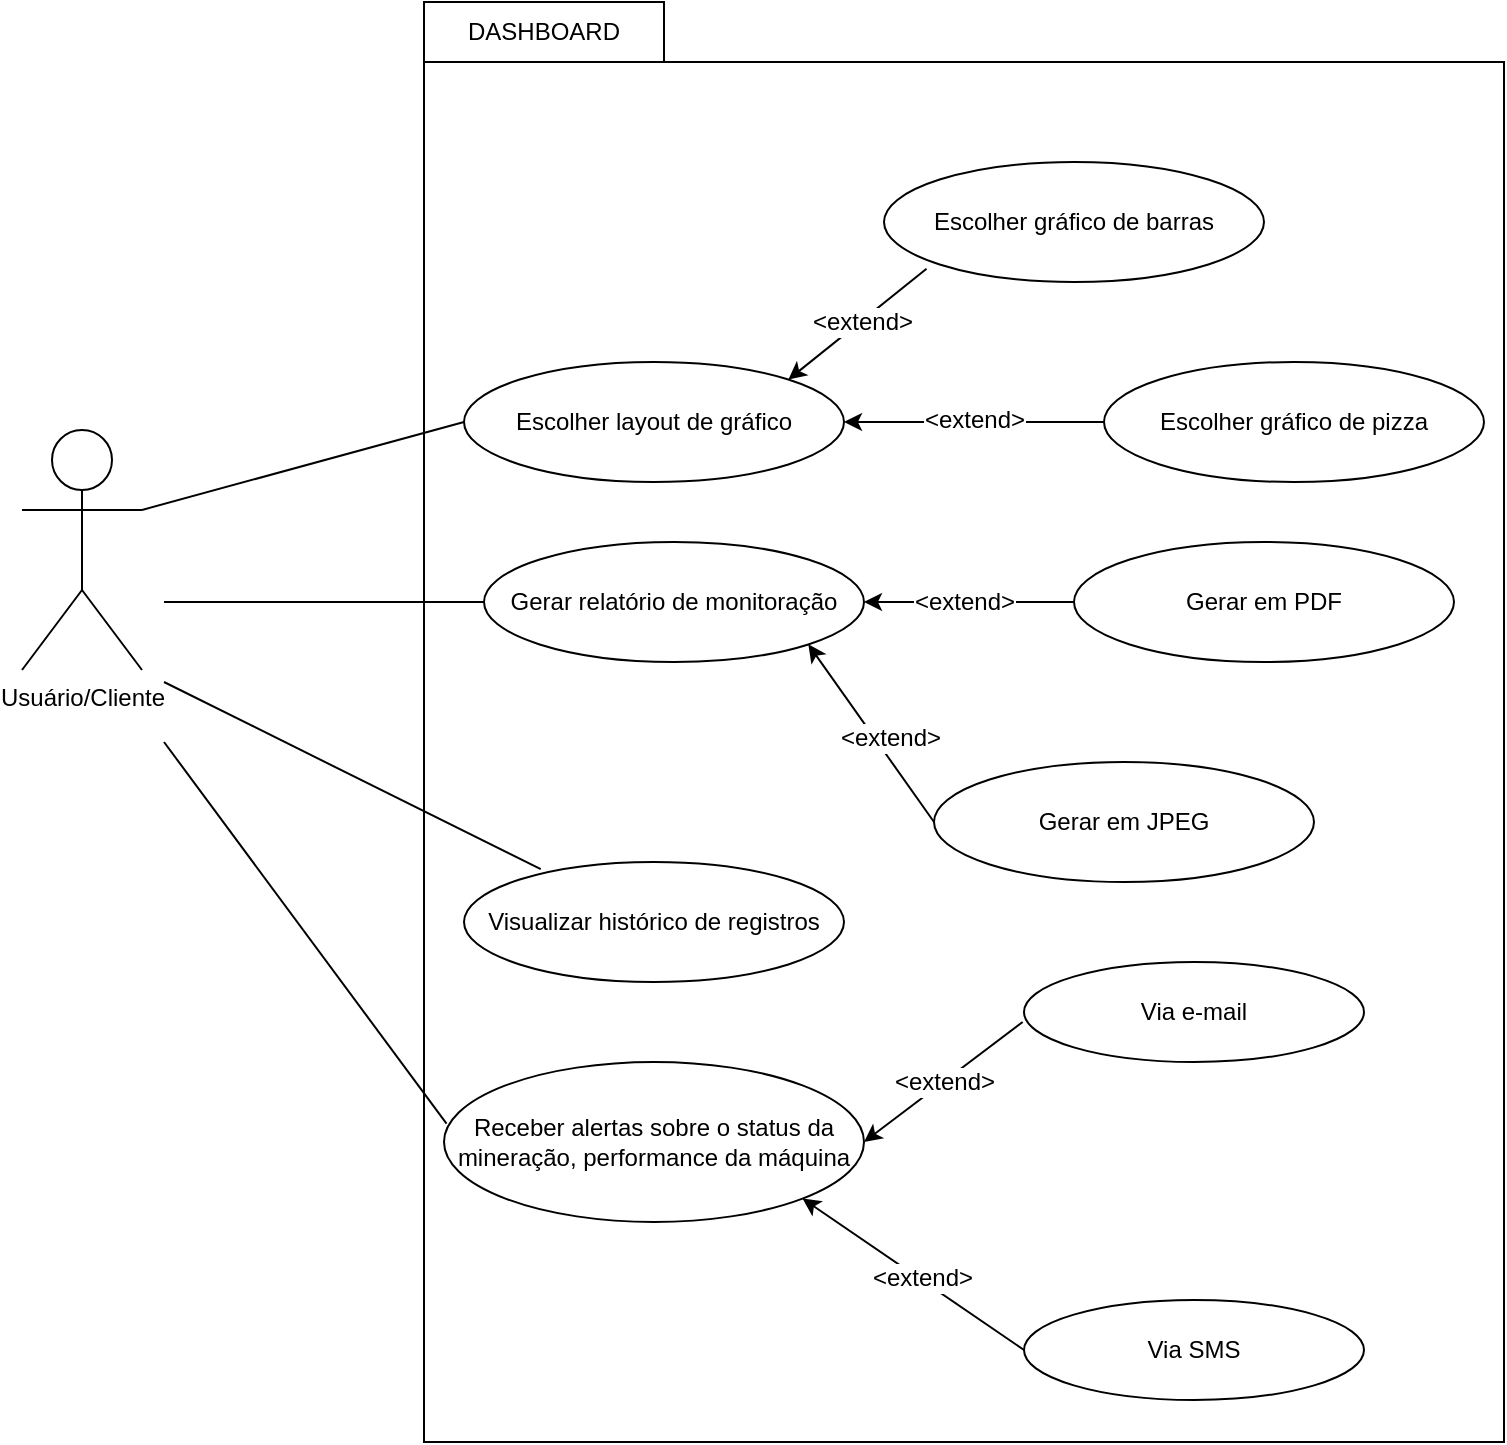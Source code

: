 <mxfile version="12.1.0" type="device" pages="1"><diagram id="Fo_Ijk0Z4F2VaWf3cTTm" name="Page-1"><mxGraphModel dx="1038" dy="1700" grid="1" gridSize="10" guides="1" tooltips="1" connect="1" arrows="1" fold="1" page="1" pageScale="1" pageWidth="827" pageHeight="1169" math="0" shadow="0"><root><mxCell id="0"/><mxCell id="1" parent="0"/><mxCell id="MU4Gu-GNXpRZQTVLDha0-34" value="" style="rounded=0;whiteSpace=wrap;html=1;" vertex="1" parent="1"><mxGeometry x="270" y="-60" width="540" height="690" as="geometry"/></mxCell><mxCell id="MU4Gu-GNXpRZQTVLDha0-1" value="Usuário/Cliente" style="shape=umlActor;verticalLabelPosition=bottom;labelBackgroundColor=#ffffff;verticalAlign=top;html=1;outlineConnect=0;" vertex="1" parent="1"><mxGeometry x="69" y="124" width="60" height="120" as="geometry"/></mxCell><mxCell id="MU4Gu-GNXpRZQTVLDha0-2" value="Escolher layout de gráfico" style="ellipse;whiteSpace=wrap;html=1;" vertex="1" parent="1"><mxGeometry x="290" y="90" width="190" height="60" as="geometry"/></mxCell><mxCell id="MU4Gu-GNXpRZQTVLDha0-3" value="Gerar relatório de monitoração" style="ellipse;whiteSpace=wrap;html=1;" vertex="1" parent="1"><mxGeometry x="300" y="180" width="190" height="60" as="geometry"/></mxCell><mxCell id="MU4Gu-GNXpRZQTVLDha0-5" value="Escolher gráfico de barras" style="ellipse;whiteSpace=wrap;html=1;" vertex="1" parent="1"><mxGeometry x="500" y="-10" width="190" height="60" as="geometry"/></mxCell><mxCell id="MU4Gu-GNXpRZQTVLDha0-6" value="Escolher gráfico de pizza" style="ellipse;whiteSpace=wrap;html=1;" vertex="1" parent="1"><mxGeometry x="610" y="90" width="190" height="60" as="geometry"/></mxCell><mxCell id="MU4Gu-GNXpRZQTVLDha0-16" style="edgeStyle=orthogonalEdgeStyle;rounded=0;orthogonalLoop=1;jettySize=auto;html=1;exitX=0;exitY=0.5;exitDx=0;exitDy=0;" edge="1" parent="1" source="MU4Gu-GNXpRZQTVLDha0-7" target="MU4Gu-GNXpRZQTVLDha0-3"><mxGeometry relative="1" as="geometry"/></mxCell><mxCell id="MU4Gu-GNXpRZQTVLDha0-17" value="&amp;lt;extend&amp;gt;" style="text;html=1;resizable=0;points=[];align=center;verticalAlign=middle;labelBackgroundColor=#ffffff;" vertex="1" connectable="0" parent="MU4Gu-GNXpRZQTVLDha0-16"><mxGeometry x="-0.181" relative="1" as="geometry"><mxPoint x="-12" as="offset"/></mxGeometry></mxCell><mxCell id="MU4Gu-GNXpRZQTVLDha0-7" value="Gerar em PDF" style="ellipse;whiteSpace=wrap;html=1;" vertex="1" parent="1"><mxGeometry x="595" y="180" width="190" height="60" as="geometry"/></mxCell><mxCell id="MU4Gu-GNXpRZQTVLDha0-8" value="Gerar em JPEG" style="ellipse;whiteSpace=wrap;html=1;" vertex="1" parent="1"><mxGeometry x="525" y="290" width="190" height="60" as="geometry"/></mxCell><mxCell id="MU4Gu-GNXpRZQTVLDha0-9" value="" style="endArrow=classic;html=1;entryX=1;entryY=0;entryDx=0;entryDy=0;exitX=0.112;exitY=0.89;exitDx=0;exitDy=0;exitPerimeter=0;" edge="1" parent="1" source="MU4Gu-GNXpRZQTVLDha0-5" target="MU4Gu-GNXpRZQTVLDha0-2"><mxGeometry width="50" height="50" relative="1" as="geometry"><mxPoint x="510" y="130" as="sourcePoint"/><mxPoint x="560" y="80" as="targetPoint"/></mxGeometry></mxCell><mxCell id="MU4Gu-GNXpRZQTVLDha0-10" value="&amp;lt;extend&amp;gt;" style="text;html=1;resizable=0;points=[];align=center;verticalAlign=middle;labelBackgroundColor=#ffffff;" vertex="1" connectable="0" parent="MU4Gu-GNXpRZQTVLDha0-9"><mxGeometry x="0.263" y="2" relative="1" as="geometry"><mxPoint x="10" y="-10" as="offset"/></mxGeometry></mxCell><mxCell id="MU4Gu-GNXpRZQTVLDha0-11" value="" style="endArrow=classic;html=1;entryX=1;entryY=0.5;entryDx=0;entryDy=0;exitX=0;exitY=0.5;exitDx=0;exitDy=0;" edge="1" parent="1" source="MU4Gu-GNXpRZQTVLDha0-6" target="MU4Gu-GNXpRZQTVLDha0-2"><mxGeometry width="50" height="50" relative="1" as="geometry"><mxPoint x="550" y="150" as="sourcePoint"/><mxPoint x="600" y="100" as="targetPoint"/></mxGeometry></mxCell><mxCell id="MU4Gu-GNXpRZQTVLDha0-12" value="&amp;lt;extend&amp;gt;" style="text;html=1;resizable=0;points=[];align=center;verticalAlign=middle;labelBackgroundColor=#ffffff;" vertex="1" connectable="0" parent="MU4Gu-GNXpRZQTVLDha0-11"><mxGeometry x="0.231" y="-1" relative="1" as="geometry"><mxPoint x="15" as="offset"/></mxGeometry></mxCell><mxCell id="MU4Gu-GNXpRZQTVLDha0-13" value="" style="endArrow=none;html=1;exitX=1;exitY=0.333;exitDx=0;exitDy=0;exitPerimeter=0;entryX=0;entryY=0.5;entryDx=0;entryDy=0;" edge="1" parent="1" source="MU4Gu-GNXpRZQTVLDha0-1" target="MU4Gu-GNXpRZQTVLDha0-2"><mxGeometry width="50" height="50" relative="1" as="geometry"><mxPoint x="190" y="160" as="sourcePoint"/><mxPoint x="240" y="110" as="targetPoint"/></mxGeometry></mxCell><mxCell id="MU4Gu-GNXpRZQTVLDha0-15" value="" style="endArrow=none;html=1;entryX=0;entryY=0.5;entryDx=0;entryDy=0;" edge="1" parent="1" target="MU4Gu-GNXpRZQTVLDha0-3"><mxGeometry width="50" height="50" relative="1" as="geometry"><mxPoint x="140" y="210" as="sourcePoint"/><mxPoint x="290" y="190" as="targetPoint"/></mxGeometry></mxCell><mxCell id="MU4Gu-GNXpRZQTVLDha0-18" value="" style="endArrow=classic;html=1;entryX=1;entryY=1;entryDx=0;entryDy=0;exitX=0;exitY=0.5;exitDx=0;exitDy=0;" edge="1" parent="1" source="MU4Gu-GNXpRZQTVLDha0-8" target="MU4Gu-GNXpRZQTVLDha0-3"><mxGeometry width="50" height="50" relative="1" as="geometry"><mxPoint x="540" y="300" as="sourcePoint"/><mxPoint x="590" y="250" as="targetPoint"/></mxGeometry></mxCell><mxCell id="MU4Gu-GNXpRZQTVLDha0-19" value="&amp;lt;extend&amp;gt;" style="text;html=1;resizable=0;points=[];align=center;verticalAlign=middle;labelBackgroundColor=#ffffff;" vertex="1" connectable="0" parent="MU4Gu-GNXpRZQTVLDha0-18"><mxGeometry x="0.276" y="-5" relative="1" as="geometry"><mxPoint x="14" y="17" as="offset"/></mxGeometry></mxCell><mxCell id="MU4Gu-GNXpRZQTVLDha0-20" value="Visualizar histórico de registros" style="ellipse;whiteSpace=wrap;html=1;" vertex="1" parent="1"><mxGeometry x="290" y="340" width="190" height="60" as="geometry"/></mxCell><mxCell id="MU4Gu-GNXpRZQTVLDha0-23" value="DASHBOARD" style="rounded=0;whiteSpace=wrap;html=1;" vertex="1" parent="1"><mxGeometry x="270" y="-90" width="120" height="30" as="geometry"/></mxCell><mxCell id="MU4Gu-GNXpRZQTVLDha0-24" value="Receber alertas sobre o status da mineração, performance da máquina" style="ellipse;whiteSpace=wrap;html=1;" vertex="1" parent="1"><mxGeometry x="280" y="440" width="210" height="80" as="geometry"/></mxCell><mxCell id="MU4Gu-GNXpRZQTVLDha0-25" value="Via e-mail" style="ellipse;whiteSpace=wrap;html=1;" vertex="1" parent="1"><mxGeometry x="570" y="390" width="170" height="50" as="geometry"/></mxCell><mxCell id="MU4Gu-GNXpRZQTVLDha0-27" value="" style="endArrow=classic;html=1;entryX=1;entryY=0.5;entryDx=0;entryDy=0;exitX=-0.004;exitY=0.6;exitDx=0;exitDy=0;exitPerimeter=0;" edge="1" parent="1" source="MU4Gu-GNXpRZQTVLDha0-25" target="MU4Gu-GNXpRZQTVLDha0-24"><mxGeometry width="50" height="50" relative="1" as="geometry"><mxPoint x="550" y="490" as="sourcePoint"/><mxPoint x="560" y="420" as="targetPoint"/></mxGeometry></mxCell><mxCell id="MU4Gu-GNXpRZQTVLDha0-28" value="&amp;lt;extend&amp;gt;" style="text;html=1;resizable=0;points=[];align=center;verticalAlign=middle;labelBackgroundColor=#ffffff;" vertex="1" connectable="0" parent="MU4Gu-GNXpRZQTVLDha0-27"><mxGeometry x="0.239" y="4" relative="1" as="geometry"><mxPoint x="7.5" y="-10.5" as="offset"/></mxGeometry></mxCell><mxCell id="MU4Gu-GNXpRZQTVLDha0-30" value="Via SMS" style="ellipse;whiteSpace=wrap;html=1;" vertex="1" parent="1"><mxGeometry x="570" y="559" width="170" height="50" as="geometry"/></mxCell><mxCell id="MU4Gu-GNXpRZQTVLDha0-31" value="" style="endArrow=classic;html=1;exitX=0;exitY=0.5;exitDx=0;exitDy=0;entryX=1;entryY=1;entryDx=0;entryDy=0;" edge="1" parent="1" source="MU4Gu-GNXpRZQTVLDha0-30" target="MU4Gu-GNXpRZQTVLDha0-24"><mxGeometry width="50" height="50" relative="1" as="geometry"><mxPoint x="500" y="570" as="sourcePoint"/><mxPoint x="550" y="520" as="targetPoint"/></mxGeometry></mxCell><mxCell id="MU4Gu-GNXpRZQTVLDha0-32" value="&amp;lt;extend&amp;gt;" style="text;html=1;resizable=0;points=[];align=center;verticalAlign=middle;labelBackgroundColor=#ffffff;" vertex="1" connectable="0" parent="MU4Gu-GNXpRZQTVLDha0-31"><mxGeometry x="0.226" y="4" relative="1" as="geometry"><mxPoint x="19" y="7" as="offset"/></mxGeometry></mxCell><mxCell id="MU4Gu-GNXpRZQTVLDha0-33" value="" style="endArrow=none;html=1;entryX=0.006;entryY=0.385;entryDx=0;entryDy=0;entryPerimeter=0;" edge="1" parent="1" target="MU4Gu-GNXpRZQTVLDha0-24"><mxGeometry width="50" height="50" relative="1" as="geometry"><mxPoint x="140" y="280" as="sourcePoint"/><mxPoint x="280" y="450" as="targetPoint"/></mxGeometry></mxCell><mxCell id="MU4Gu-GNXpRZQTVLDha0-21" value="" style="endArrow=none;html=1;exitX=0.202;exitY=0.06;exitDx=0;exitDy=0;exitPerimeter=0;" edge="1" parent="1" source="MU4Gu-GNXpRZQTVLDha0-20"><mxGeometry width="50" height="50" relative="1" as="geometry"><mxPoint x="270" y="340" as="sourcePoint"/><mxPoint x="140" y="250" as="targetPoint"/></mxGeometry></mxCell></root></mxGraphModel></diagram></mxfile>